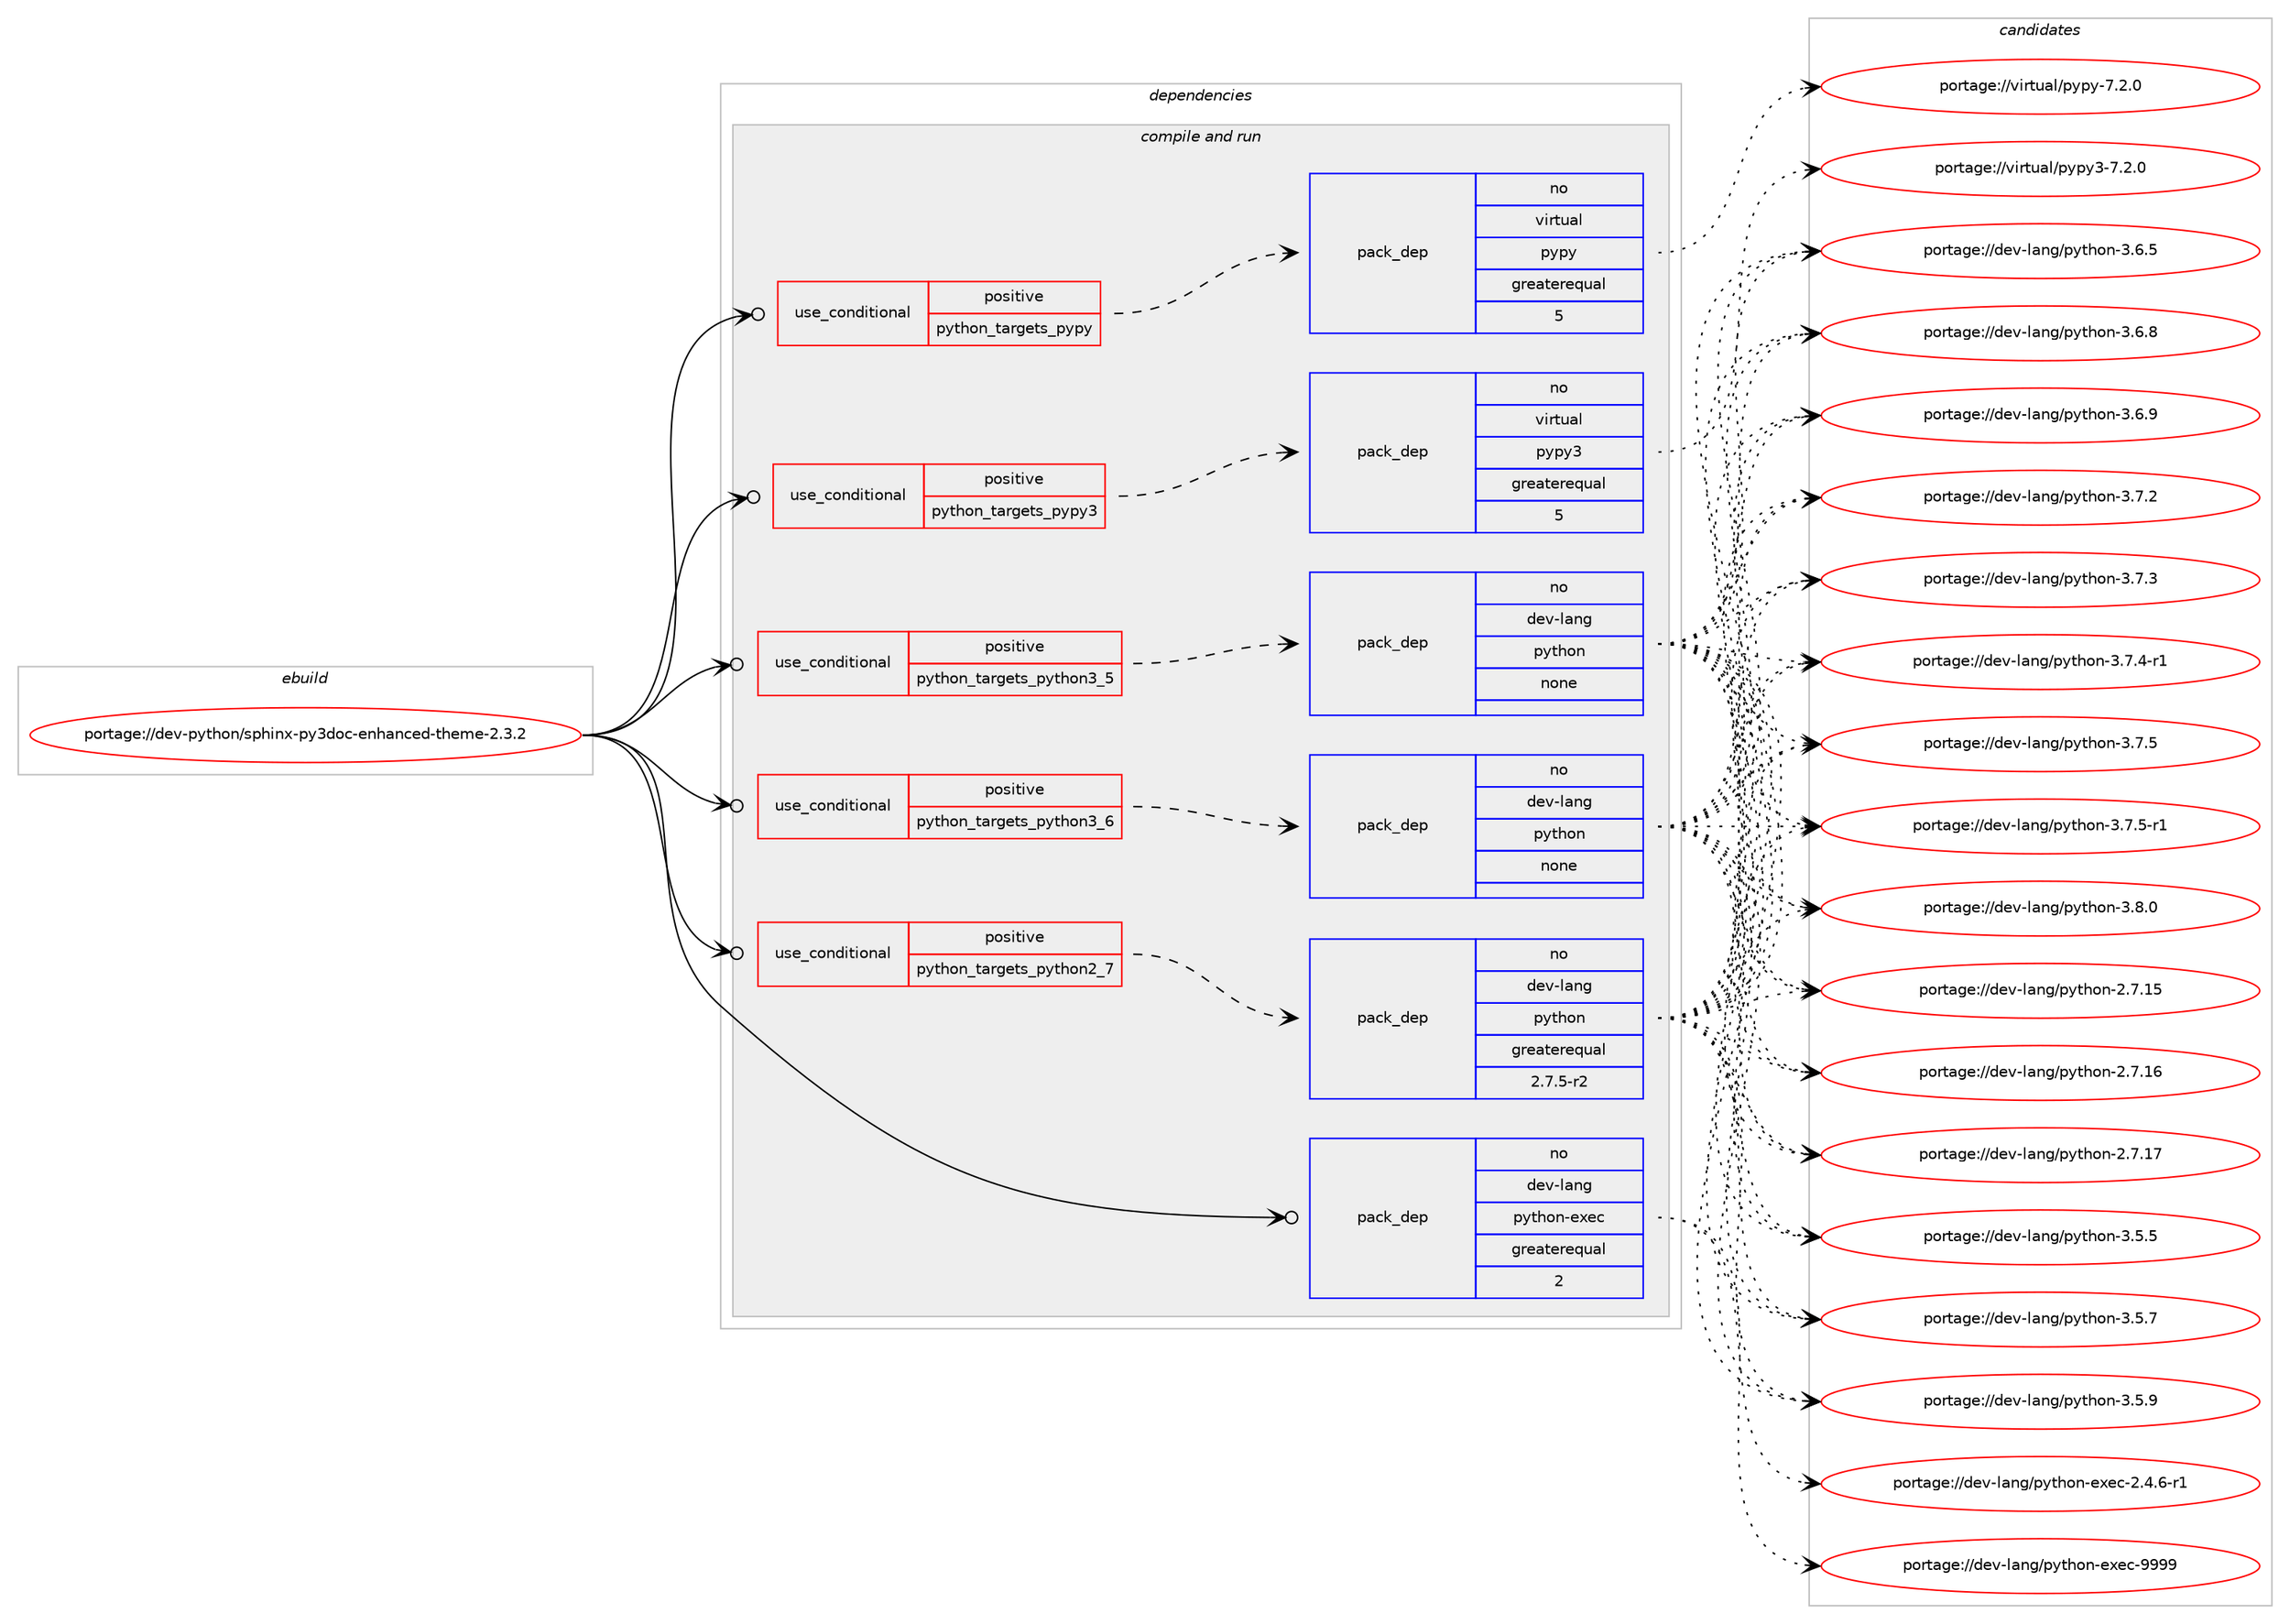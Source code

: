 digraph prolog {

# *************
# Graph options
# *************

newrank=true;
concentrate=true;
compound=true;
graph [rankdir=LR,fontname=Helvetica,fontsize=10,ranksep=1.5];#, ranksep=2.5, nodesep=0.2];
edge  [arrowhead=vee];
node  [fontname=Helvetica,fontsize=10];

# **********
# The ebuild
# **********

subgraph cluster_leftcol {
color=gray;
rank=same;
label=<<i>ebuild</i>>;
id [label="portage://dev-python/sphinx-py3doc-enhanced-theme-2.3.2", color=red, width=4, href="../dev-python/sphinx-py3doc-enhanced-theme-2.3.2.svg"];
}

# ****************
# The dependencies
# ****************

subgraph cluster_midcol {
color=gray;
label=<<i>dependencies</i>>;
subgraph cluster_compile {
fillcolor="#eeeeee";
style=filled;
label=<<i>compile</i>>;
}
subgraph cluster_compileandrun {
fillcolor="#eeeeee";
style=filled;
label=<<i>compile and run</i>>;
subgraph cond38959 {
dependency173150 [label=<<TABLE BORDER="0" CELLBORDER="1" CELLSPACING="0" CELLPADDING="4"><TR><TD ROWSPAN="3" CELLPADDING="10">use_conditional</TD></TR><TR><TD>positive</TD></TR><TR><TD>python_targets_pypy</TD></TR></TABLE>>, shape=none, color=red];
subgraph pack130788 {
dependency173151 [label=<<TABLE BORDER="0" CELLBORDER="1" CELLSPACING="0" CELLPADDING="4" WIDTH="220"><TR><TD ROWSPAN="6" CELLPADDING="30">pack_dep</TD></TR><TR><TD WIDTH="110">no</TD></TR><TR><TD>virtual</TD></TR><TR><TD>pypy</TD></TR><TR><TD>greaterequal</TD></TR><TR><TD>5</TD></TR></TABLE>>, shape=none, color=blue];
}
dependency173150:e -> dependency173151:w [weight=20,style="dashed",arrowhead="vee"];
}
id:e -> dependency173150:w [weight=20,style="solid",arrowhead="odotvee"];
subgraph cond38960 {
dependency173152 [label=<<TABLE BORDER="0" CELLBORDER="1" CELLSPACING="0" CELLPADDING="4"><TR><TD ROWSPAN="3" CELLPADDING="10">use_conditional</TD></TR><TR><TD>positive</TD></TR><TR><TD>python_targets_pypy3</TD></TR></TABLE>>, shape=none, color=red];
subgraph pack130789 {
dependency173153 [label=<<TABLE BORDER="0" CELLBORDER="1" CELLSPACING="0" CELLPADDING="4" WIDTH="220"><TR><TD ROWSPAN="6" CELLPADDING="30">pack_dep</TD></TR><TR><TD WIDTH="110">no</TD></TR><TR><TD>virtual</TD></TR><TR><TD>pypy3</TD></TR><TR><TD>greaterequal</TD></TR><TR><TD>5</TD></TR></TABLE>>, shape=none, color=blue];
}
dependency173152:e -> dependency173153:w [weight=20,style="dashed",arrowhead="vee"];
}
id:e -> dependency173152:w [weight=20,style="solid",arrowhead="odotvee"];
subgraph cond38961 {
dependency173154 [label=<<TABLE BORDER="0" CELLBORDER="1" CELLSPACING="0" CELLPADDING="4"><TR><TD ROWSPAN="3" CELLPADDING="10">use_conditional</TD></TR><TR><TD>positive</TD></TR><TR><TD>python_targets_python2_7</TD></TR></TABLE>>, shape=none, color=red];
subgraph pack130790 {
dependency173155 [label=<<TABLE BORDER="0" CELLBORDER="1" CELLSPACING="0" CELLPADDING="4" WIDTH="220"><TR><TD ROWSPAN="6" CELLPADDING="30">pack_dep</TD></TR><TR><TD WIDTH="110">no</TD></TR><TR><TD>dev-lang</TD></TR><TR><TD>python</TD></TR><TR><TD>greaterequal</TD></TR><TR><TD>2.7.5-r2</TD></TR></TABLE>>, shape=none, color=blue];
}
dependency173154:e -> dependency173155:w [weight=20,style="dashed",arrowhead="vee"];
}
id:e -> dependency173154:w [weight=20,style="solid",arrowhead="odotvee"];
subgraph cond38962 {
dependency173156 [label=<<TABLE BORDER="0" CELLBORDER="1" CELLSPACING="0" CELLPADDING="4"><TR><TD ROWSPAN="3" CELLPADDING="10">use_conditional</TD></TR><TR><TD>positive</TD></TR><TR><TD>python_targets_python3_5</TD></TR></TABLE>>, shape=none, color=red];
subgraph pack130791 {
dependency173157 [label=<<TABLE BORDER="0" CELLBORDER="1" CELLSPACING="0" CELLPADDING="4" WIDTH="220"><TR><TD ROWSPAN="6" CELLPADDING="30">pack_dep</TD></TR><TR><TD WIDTH="110">no</TD></TR><TR><TD>dev-lang</TD></TR><TR><TD>python</TD></TR><TR><TD>none</TD></TR><TR><TD></TD></TR></TABLE>>, shape=none, color=blue];
}
dependency173156:e -> dependency173157:w [weight=20,style="dashed",arrowhead="vee"];
}
id:e -> dependency173156:w [weight=20,style="solid",arrowhead="odotvee"];
subgraph cond38963 {
dependency173158 [label=<<TABLE BORDER="0" CELLBORDER="1" CELLSPACING="0" CELLPADDING="4"><TR><TD ROWSPAN="3" CELLPADDING="10">use_conditional</TD></TR><TR><TD>positive</TD></TR><TR><TD>python_targets_python3_6</TD></TR></TABLE>>, shape=none, color=red];
subgraph pack130792 {
dependency173159 [label=<<TABLE BORDER="0" CELLBORDER="1" CELLSPACING="0" CELLPADDING="4" WIDTH="220"><TR><TD ROWSPAN="6" CELLPADDING="30">pack_dep</TD></TR><TR><TD WIDTH="110">no</TD></TR><TR><TD>dev-lang</TD></TR><TR><TD>python</TD></TR><TR><TD>none</TD></TR><TR><TD></TD></TR></TABLE>>, shape=none, color=blue];
}
dependency173158:e -> dependency173159:w [weight=20,style="dashed",arrowhead="vee"];
}
id:e -> dependency173158:w [weight=20,style="solid",arrowhead="odotvee"];
subgraph pack130793 {
dependency173160 [label=<<TABLE BORDER="0" CELLBORDER="1" CELLSPACING="0" CELLPADDING="4" WIDTH="220"><TR><TD ROWSPAN="6" CELLPADDING="30">pack_dep</TD></TR><TR><TD WIDTH="110">no</TD></TR><TR><TD>dev-lang</TD></TR><TR><TD>python-exec</TD></TR><TR><TD>greaterequal</TD></TR><TR><TD>2</TD></TR></TABLE>>, shape=none, color=blue];
}
id:e -> dependency173160:w [weight=20,style="solid",arrowhead="odotvee"];
}
subgraph cluster_run {
fillcolor="#eeeeee";
style=filled;
label=<<i>run</i>>;
}
}

# **************
# The candidates
# **************

subgraph cluster_choices {
rank=same;
color=gray;
label=<<i>candidates</i>>;

subgraph choice130788 {
color=black;
nodesep=1;
choiceportage1181051141161179710847112121112121455546504648 [label="portage://virtual/pypy-7.2.0", color=red, width=4,href="../virtual/pypy-7.2.0.svg"];
dependency173151:e -> choiceportage1181051141161179710847112121112121455546504648:w [style=dotted,weight="100"];
}
subgraph choice130789 {
color=black;
nodesep=1;
choiceportage118105114116117971084711212111212151455546504648 [label="portage://virtual/pypy3-7.2.0", color=red, width=4,href="../virtual/pypy3-7.2.0.svg"];
dependency173153:e -> choiceportage118105114116117971084711212111212151455546504648:w [style=dotted,weight="100"];
}
subgraph choice130790 {
color=black;
nodesep=1;
choiceportage10010111845108971101034711212111610411111045504655464953 [label="portage://dev-lang/python-2.7.15", color=red, width=4,href="../dev-lang/python-2.7.15.svg"];
choiceportage10010111845108971101034711212111610411111045504655464954 [label="portage://dev-lang/python-2.7.16", color=red, width=4,href="../dev-lang/python-2.7.16.svg"];
choiceportage10010111845108971101034711212111610411111045504655464955 [label="portage://dev-lang/python-2.7.17", color=red, width=4,href="../dev-lang/python-2.7.17.svg"];
choiceportage100101118451089711010347112121116104111110455146534653 [label="portage://dev-lang/python-3.5.5", color=red, width=4,href="../dev-lang/python-3.5.5.svg"];
choiceportage100101118451089711010347112121116104111110455146534655 [label="portage://dev-lang/python-3.5.7", color=red, width=4,href="../dev-lang/python-3.5.7.svg"];
choiceportage100101118451089711010347112121116104111110455146534657 [label="portage://dev-lang/python-3.5.9", color=red, width=4,href="../dev-lang/python-3.5.9.svg"];
choiceportage100101118451089711010347112121116104111110455146544653 [label="portage://dev-lang/python-3.6.5", color=red, width=4,href="../dev-lang/python-3.6.5.svg"];
choiceportage100101118451089711010347112121116104111110455146544656 [label="portage://dev-lang/python-3.6.8", color=red, width=4,href="../dev-lang/python-3.6.8.svg"];
choiceportage100101118451089711010347112121116104111110455146544657 [label="portage://dev-lang/python-3.6.9", color=red, width=4,href="../dev-lang/python-3.6.9.svg"];
choiceportage100101118451089711010347112121116104111110455146554650 [label="portage://dev-lang/python-3.7.2", color=red, width=4,href="../dev-lang/python-3.7.2.svg"];
choiceportage100101118451089711010347112121116104111110455146554651 [label="portage://dev-lang/python-3.7.3", color=red, width=4,href="../dev-lang/python-3.7.3.svg"];
choiceportage1001011184510897110103471121211161041111104551465546524511449 [label="portage://dev-lang/python-3.7.4-r1", color=red, width=4,href="../dev-lang/python-3.7.4-r1.svg"];
choiceportage100101118451089711010347112121116104111110455146554653 [label="portage://dev-lang/python-3.7.5", color=red, width=4,href="../dev-lang/python-3.7.5.svg"];
choiceportage1001011184510897110103471121211161041111104551465546534511449 [label="portage://dev-lang/python-3.7.5-r1", color=red, width=4,href="../dev-lang/python-3.7.5-r1.svg"];
choiceportage100101118451089711010347112121116104111110455146564648 [label="portage://dev-lang/python-3.8.0", color=red, width=4,href="../dev-lang/python-3.8.0.svg"];
dependency173155:e -> choiceportage10010111845108971101034711212111610411111045504655464953:w [style=dotted,weight="100"];
dependency173155:e -> choiceportage10010111845108971101034711212111610411111045504655464954:w [style=dotted,weight="100"];
dependency173155:e -> choiceportage10010111845108971101034711212111610411111045504655464955:w [style=dotted,weight="100"];
dependency173155:e -> choiceportage100101118451089711010347112121116104111110455146534653:w [style=dotted,weight="100"];
dependency173155:e -> choiceportage100101118451089711010347112121116104111110455146534655:w [style=dotted,weight="100"];
dependency173155:e -> choiceportage100101118451089711010347112121116104111110455146534657:w [style=dotted,weight="100"];
dependency173155:e -> choiceportage100101118451089711010347112121116104111110455146544653:w [style=dotted,weight="100"];
dependency173155:e -> choiceportage100101118451089711010347112121116104111110455146544656:w [style=dotted,weight="100"];
dependency173155:e -> choiceportage100101118451089711010347112121116104111110455146544657:w [style=dotted,weight="100"];
dependency173155:e -> choiceportage100101118451089711010347112121116104111110455146554650:w [style=dotted,weight="100"];
dependency173155:e -> choiceportage100101118451089711010347112121116104111110455146554651:w [style=dotted,weight="100"];
dependency173155:e -> choiceportage1001011184510897110103471121211161041111104551465546524511449:w [style=dotted,weight="100"];
dependency173155:e -> choiceportage100101118451089711010347112121116104111110455146554653:w [style=dotted,weight="100"];
dependency173155:e -> choiceportage1001011184510897110103471121211161041111104551465546534511449:w [style=dotted,weight="100"];
dependency173155:e -> choiceportage100101118451089711010347112121116104111110455146564648:w [style=dotted,weight="100"];
}
subgraph choice130791 {
color=black;
nodesep=1;
choiceportage10010111845108971101034711212111610411111045504655464953 [label="portage://dev-lang/python-2.7.15", color=red, width=4,href="../dev-lang/python-2.7.15.svg"];
choiceportage10010111845108971101034711212111610411111045504655464954 [label="portage://dev-lang/python-2.7.16", color=red, width=4,href="../dev-lang/python-2.7.16.svg"];
choiceportage10010111845108971101034711212111610411111045504655464955 [label="portage://dev-lang/python-2.7.17", color=red, width=4,href="../dev-lang/python-2.7.17.svg"];
choiceportage100101118451089711010347112121116104111110455146534653 [label="portage://dev-lang/python-3.5.5", color=red, width=4,href="../dev-lang/python-3.5.5.svg"];
choiceportage100101118451089711010347112121116104111110455146534655 [label="portage://dev-lang/python-3.5.7", color=red, width=4,href="../dev-lang/python-3.5.7.svg"];
choiceportage100101118451089711010347112121116104111110455146534657 [label="portage://dev-lang/python-3.5.9", color=red, width=4,href="../dev-lang/python-3.5.9.svg"];
choiceportage100101118451089711010347112121116104111110455146544653 [label="portage://dev-lang/python-3.6.5", color=red, width=4,href="../dev-lang/python-3.6.5.svg"];
choiceportage100101118451089711010347112121116104111110455146544656 [label="portage://dev-lang/python-3.6.8", color=red, width=4,href="../dev-lang/python-3.6.8.svg"];
choiceportage100101118451089711010347112121116104111110455146544657 [label="portage://dev-lang/python-3.6.9", color=red, width=4,href="../dev-lang/python-3.6.9.svg"];
choiceportage100101118451089711010347112121116104111110455146554650 [label="portage://dev-lang/python-3.7.2", color=red, width=4,href="../dev-lang/python-3.7.2.svg"];
choiceportage100101118451089711010347112121116104111110455146554651 [label="portage://dev-lang/python-3.7.3", color=red, width=4,href="../dev-lang/python-3.7.3.svg"];
choiceportage1001011184510897110103471121211161041111104551465546524511449 [label="portage://dev-lang/python-3.7.4-r1", color=red, width=4,href="../dev-lang/python-3.7.4-r1.svg"];
choiceportage100101118451089711010347112121116104111110455146554653 [label="portage://dev-lang/python-3.7.5", color=red, width=4,href="../dev-lang/python-3.7.5.svg"];
choiceportage1001011184510897110103471121211161041111104551465546534511449 [label="portage://dev-lang/python-3.7.5-r1", color=red, width=4,href="../dev-lang/python-3.7.5-r1.svg"];
choiceportage100101118451089711010347112121116104111110455146564648 [label="portage://dev-lang/python-3.8.0", color=red, width=4,href="../dev-lang/python-3.8.0.svg"];
dependency173157:e -> choiceportage10010111845108971101034711212111610411111045504655464953:w [style=dotted,weight="100"];
dependency173157:e -> choiceportage10010111845108971101034711212111610411111045504655464954:w [style=dotted,weight="100"];
dependency173157:e -> choiceportage10010111845108971101034711212111610411111045504655464955:w [style=dotted,weight="100"];
dependency173157:e -> choiceportage100101118451089711010347112121116104111110455146534653:w [style=dotted,weight="100"];
dependency173157:e -> choiceportage100101118451089711010347112121116104111110455146534655:w [style=dotted,weight="100"];
dependency173157:e -> choiceportage100101118451089711010347112121116104111110455146534657:w [style=dotted,weight="100"];
dependency173157:e -> choiceportage100101118451089711010347112121116104111110455146544653:w [style=dotted,weight="100"];
dependency173157:e -> choiceportage100101118451089711010347112121116104111110455146544656:w [style=dotted,weight="100"];
dependency173157:e -> choiceportage100101118451089711010347112121116104111110455146544657:w [style=dotted,weight="100"];
dependency173157:e -> choiceportage100101118451089711010347112121116104111110455146554650:w [style=dotted,weight="100"];
dependency173157:e -> choiceportage100101118451089711010347112121116104111110455146554651:w [style=dotted,weight="100"];
dependency173157:e -> choiceportage1001011184510897110103471121211161041111104551465546524511449:w [style=dotted,weight="100"];
dependency173157:e -> choiceportage100101118451089711010347112121116104111110455146554653:w [style=dotted,weight="100"];
dependency173157:e -> choiceportage1001011184510897110103471121211161041111104551465546534511449:w [style=dotted,weight="100"];
dependency173157:e -> choiceportage100101118451089711010347112121116104111110455146564648:w [style=dotted,weight="100"];
}
subgraph choice130792 {
color=black;
nodesep=1;
choiceportage10010111845108971101034711212111610411111045504655464953 [label="portage://dev-lang/python-2.7.15", color=red, width=4,href="../dev-lang/python-2.7.15.svg"];
choiceportage10010111845108971101034711212111610411111045504655464954 [label="portage://dev-lang/python-2.7.16", color=red, width=4,href="../dev-lang/python-2.7.16.svg"];
choiceportage10010111845108971101034711212111610411111045504655464955 [label="portage://dev-lang/python-2.7.17", color=red, width=4,href="../dev-lang/python-2.7.17.svg"];
choiceportage100101118451089711010347112121116104111110455146534653 [label="portage://dev-lang/python-3.5.5", color=red, width=4,href="../dev-lang/python-3.5.5.svg"];
choiceportage100101118451089711010347112121116104111110455146534655 [label="portage://dev-lang/python-3.5.7", color=red, width=4,href="../dev-lang/python-3.5.7.svg"];
choiceportage100101118451089711010347112121116104111110455146534657 [label="portage://dev-lang/python-3.5.9", color=red, width=4,href="../dev-lang/python-3.5.9.svg"];
choiceportage100101118451089711010347112121116104111110455146544653 [label="portage://dev-lang/python-3.6.5", color=red, width=4,href="../dev-lang/python-3.6.5.svg"];
choiceportage100101118451089711010347112121116104111110455146544656 [label="portage://dev-lang/python-3.6.8", color=red, width=4,href="../dev-lang/python-3.6.8.svg"];
choiceportage100101118451089711010347112121116104111110455146544657 [label="portage://dev-lang/python-3.6.9", color=red, width=4,href="../dev-lang/python-3.6.9.svg"];
choiceportage100101118451089711010347112121116104111110455146554650 [label="portage://dev-lang/python-3.7.2", color=red, width=4,href="../dev-lang/python-3.7.2.svg"];
choiceportage100101118451089711010347112121116104111110455146554651 [label="portage://dev-lang/python-3.7.3", color=red, width=4,href="../dev-lang/python-3.7.3.svg"];
choiceportage1001011184510897110103471121211161041111104551465546524511449 [label="portage://dev-lang/python-3.7.4-r1", color=red, width=4,href="../dev-lang/python-3.7.4-r1.svg"];
choiceportage100101118451089711010347112121116104111110455146554653 [label="portage://dev-lang/python-3.7.5", color=red, width=4,href="../dev-lang/python-3.7.5.svg"];
choiceportage1001011184510897110103471121211161041111104551465546534511449 [label="portage://dev-lang/python-3.7.5-r1", color=red, width=4,href="../dev-lang/python-3.7.5-r1.svg"];
choiceportage100101118451089711010347112121116104111110455146564648 [label="portage://dev-lang/python-3.8.0", color=red, width=4,href="../dev-lang/python-3.8.0.svg"];
dependency173159:e -> choiceportage10010111845108971101034711212111610411111045504655464953:w [style=dotted,weight="100"];
dependency173159:e -> choiceportage10010111845108971101034711212111610411111045504655464954:w [style=dotted,weight="100"];
dependency173159:e -> choiceportage10010111845108971101034711212111610411111045504655464955:w [style=dotted,weight="100"];
dependency173159:e -> choiceportage100101118451089711010347112121116104111110455146534653:w [style=dotted,weight="100"];
dependency173159:e -> choiceportage100101118451089711010347112121116104111110455146534655:w [style=dotted,weight="100"];
dependency173159:e -> choiceportage100101118451089711010347112121116104111110455146534657:w [style=dotted,weight="100"];
dependency173159:e -> choiceportage100101118451089711010347112121116104111110455146544653:w [style=dotted,weight="100"];
dependency173159:e -> choiceportage100101118451089711010347112121116104111110455146544656:w [style=dotted,weight="100"];
dependency173159:e -> choiceportage100101118451089711010347112121116104111110455146544657:w [style=dotted,weight="100"];
dependency173159:e -> choiceportage100101118451089711010347112121116104111110455146554650:w [style=dotted,weight="100"];
dependency173159:e -> choiceportage100101118451089711010347112121116104111110455146554651:w [style=dotted,weight="100"];
dependency173159:e -> choiceportage1001011184510897110103471121211161041111104551465546524511449:w [style=dotted,weight="100"];
dependency173159:e -> choiceportage100101118451089711010347112121116104111110455146554653:w [style=dotted,weight="100"];
dependency173159:e -> choiceportage1001011184510897110103471121211161041111104551465546534511449:w [style=dotted,weight="100"];
dependency173159:e -> choiceportage100101118451089711010347112121116104111110455146564648:w [style=dotted,weight="100"];
}
subgraph choice130793 {
color=black;
nodesep=1;
choiceportage10010111845108971101034711212111610411111045101120101994550465246544511449 [label="portage://dev-lang/python-exec-2.4.6-r1", color=red, width=4,href="../dev-lang/python-exec-2.4.6-r1.svg"];
choiceportage10010111845108971101034711212111610411111045101120101994557575757 [label="portage://dev-lang/python-exec-9999", color=red, width=4,href="../dev-lang/python-exec-9999.svg"];
dependency173160:e -> choiceportage10010111845108971101034711212111610411111045101120101994550465246544511449:w [style=dotted,weight="100"];
dependency173160:e -> choiceportage10010111845108971101034711212111610411111045101120101994557575757:w [style=dotted,weight="100"];
}
}

}
